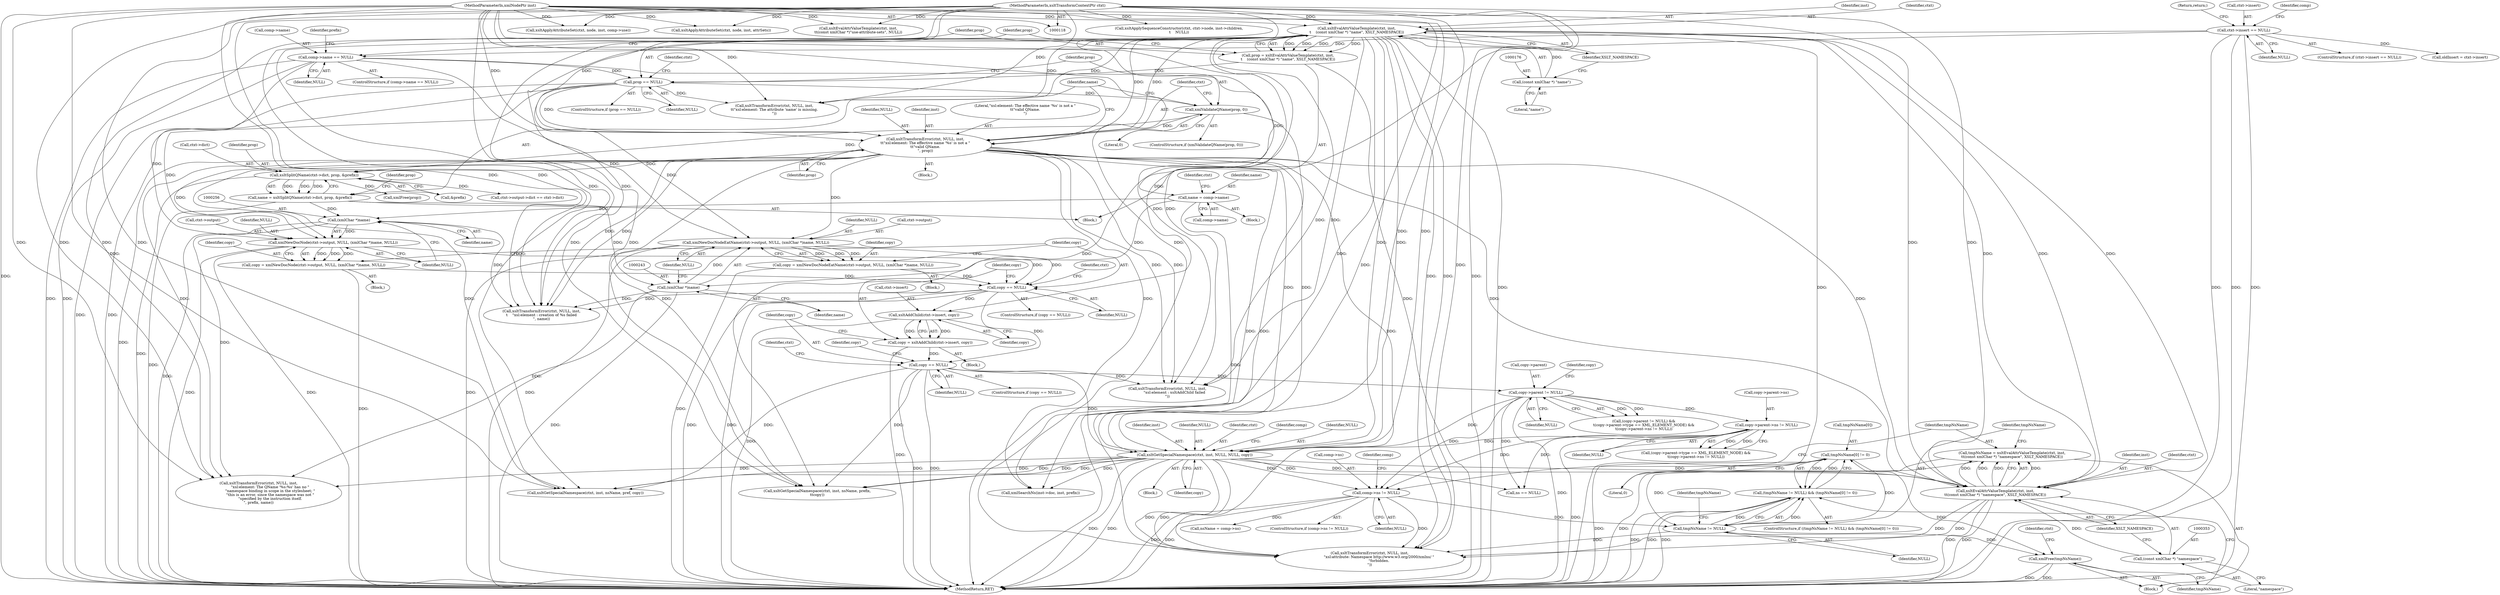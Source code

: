 digraph "0_Chrome_96dbafe288dbe2f0cc45fa3c39daf6d0c37acbab_39@pointer" {
"1000361" [label="(Call,tmpNsName[0] != 0)"];
"1000358" [label="(Call,tmpNsName != NULL)"];
"1000347" [label="(Call,tmpNsName = xsltEvalAttrValueTemplate(ctxt, inst,\n\t\t(const xmlChar *) \"namespace\", XSLT_NAMESPACE))"];
"1000349" [label="(Call,xsltEvalAttrValueTemplate(ctxt, inst,\n\t\t(const xmlChar *) \"namespace\", XSLT_NAMESPACE))"];
"1000172" [label="(Call,xsltEvalAttrValueTemplate(ctxt, inst,\n\t    (const xmlChar *) \"name\", XSLT_NAMESPACE))"];
"1000119" [label="(MethodParameterIn,xsltTransformContextPtr ctxt)"];
"1000121" [label="(MethodParameterIn,xmlNodePtr inst)"];
"1000175" [label="(Call,(const xmlChar *) \"name\")"];
"1000195" [label="(Call,xsltTransformError(ctxt, NULL, inst,\n\t\t\"xsl:element: The effective name '%s' is not a \"\n\t\t\"valid QName.\n\", prop))"];
"1000180" [label="(Call,prop == NULL)"];
"1000170" [label="(Call,prop = xsltEvalAttrValueTemplate(ctxt, inst,\n\t    (const xmlChar *) \"name\", XSLT_NAMESPACE))"];
"1000164" [label="(Call,comp->name == NULL)"];
"1000146" [label="(Call,ctxt->insert == NULL)"];
"1000191" [label="(Call,xmlValidateQName(prop, 0))"];
"1000313" [label="(Call,xsltGetSpecialNamespace(ctxt, inst, NULL, NULL, copy))"];
"1000292" [label="(Call,copy->parent != NULL)"];
"1000279" [label="(Call,copy == NULL)"];
"1000271" [label="(Call,copy = xsltAddChild(ctxt->insert, copy))"];
"1000273" [label="(Call,xsltAddChild(ctxt->insert, copy))"];
"1000260" [label="(Call,copy == NULL)"];
"1000235" [label="(Call,copy = xmlNewDocNodeEatName(ctxt->output, NULL, (xmlChar *)name, NULL))"];
"1000237" [label="(Call,xmlNewDocNodeEatName(ctxt->output, NULL, (xmlChar *)name, NULL))"];
"1000242" [label="(Call,(xmlChar *)name)"];
"1000219" [label="(Call,name = comp->name)"];
"1000201" [label="(Call,name = xsltSplitQName(ctxt->dict, prop, &prefix))"];
"1000203" [label="(Call,xsltSplitQName(ctxt->dict, prop, &prefix))"];
"1000248" [label="(Call,copy = xmlNewDocNode(ctxt->output, NULL, (xmlChar *)name, NULL))"];
"1000250" [label="(Call,xmlNewDocNode(ctxt->output, NULL, (xmlChar *)name, NULL))"];
"1000255" [label="(Call,(xmlChar *)name)"];
"1000305" [label="(Call,copy->parent->ns != NULL)"];
"1000352" [label="(Call,(const xmlChar *) \"namespace\")"];
"1000325" [label="(Call,comp->ns != NULL)"];
"1000357" [label="(Call,(tmpNsName != NULL) && (tmpNsName[0] != 0))"];
"1000366" [label="(Call,xmlFree(tmpNsName))"];
"1000345" [label="(Block,)"];
"1000195" [label="(Call,xsltTransformError(ctxt, NULL, inst,\n\t\t\"xsl:element: The effective name '%s' is not a \"\n\t\t\"valid QName.\n\", prop))"];
"1000204" [label="(Call,ctxt->dict)"];
"1000225" [label="(Call,ctxt->output->dict == ctxt->dict)"];
"1000172" [label="(Call,xsltEvalAttrValueTemplate(ctxt, inst,\n\t    (const xmlChar *) \"name\", XSLT_NAMESPACE))"];
"1000430" [label="(Call,xsltGetSpecialNamespace(ctxt, inst, nsName, pref, copy))"];
"1000281" [label="(Identifier,NULL)"];
"1000178" [label="(Identifier,XSLT_NAMESPACE)"];
"1000234" [label="(Block,)"];
"1000180" [label="(Call,prop == NULL)"];
"1000251" [label="(Call,ctxt->output)"];
"1000196" [label="(Identifier,ctxt)"];
"1000248" [label="(Call,copy = xmlNewDocNode(ctxt->output, NULL, (xmlChar *)name, NULL))"];
"1000314" [label="(Identifier,ctxt)"];
"1000351" [label="(Identifier,inst)"];
"1000219" [label="(Call,name = comp->name)"];
"1000175" [label="(Call,(const xmlChar *) \"name\")"];
"1000194" [label="(Block,)"];
"1000198" [label="(Identifier,inst)"];
"1000215" [label="(Identifier,prefix)"];
"1000271" [label="(Call,copy = xsltAddChild(ctxt->insert, copy))"];
"1000242" [label="(Call,(xmlChar *)name)"];
"1000407" [label="(Call,xsltTransformError(ctxt, NULL, inst,\n                    \"xsl:element: The QName '%s:%s' has no \"\n                    \"namespace binding in scope in the stylesheet; \"\n                    \"this is an error, since the namespace was not \"\n                    \"specified by the instruction itself.\n\", prefix, name))"];
"1000260" [label="(Call,copy == NULL)"];
"1000482" [label="(Call,xsltEvalAttrValueTemplate(ctxt, inst,\n\t\t(const xmlChar *)\"use-attribute-sets\", NULL))"];
"1000150" [label="(Identifier,NULL)"];
"1000280" [label="(Identifier,copy)"];
"1000355" [label="(Identifier,XSLT_NAMESPACE)"];
"1000181" [label="(Identifier,prop)"];
"1000311" [label="(Identifier,NULL)"];
"1000321" [label="(Identifier,comp)"];
"1000262" [label="(Identifier,NULL)"];
"1000182" [label="(Identifier,NULL)"];
"1000361" [label="(Call,tmpNsName[0] != 0)"];
"1000316" [label="(Identifier,NULL)"];
"1000367" [label="(Identifier,tmpNsName)"];
"1000165" [label="(Call,comp->name)"];
"1000207" [label="(Identifier,prop)"];
"1000362" [label="(Call,tmpNsName[0])"];
"1000279" [label="(Call,copy == NULL)"];
"1000247" [label="(Block,)"];
"1000121" [label="(MethodParameterIn,xmlNodePtr inst)"];
"1000193" [label="(Literal,0)"];
"1000151" [label="(Return,return;)"];
"1000313" [label="(Call,xsltGetSpecialNamespace(ctxt, inst, NULL, NULL, copy))"];
"1000467" [label="(Call,xsltApplyAttributeSet(ctxt, node, inst, comp->use))"];
"1000360" [label="(Identifier,NULL)"];
"1000147" [label="(Call,ctxt->insert)"];
"1000326" [label="(Call,comp->ns)"];
"1000145" [label="(ControlStructure,if (ctxt->insert == NULL))"];
"1000177" [label="(Literal,\"name\")"];
"1000359" [label="(Identifier,tmpNsName)"];
"1000146" [label="(Call,ctxt->insert == NULL)"];
"1000168" [label="(Identifier,NULL)"];
"1000357" [label="(Call,(tmpNsName != NULL) && (tmpNsName[0] != 0))"];
"1000220" [label="(Identifier,name)"];
"1000356" [label="(ControlStructure,if ((tmpNsName != NULL) && (tmpNsName[0] != 0)))"];
"1000273" [label="(Call,xsltAddChild(ctxt->insert, copy))"];
"1000312" [label="(Block,)"];
"1000315" [label="(Identifier,inst)"];
"1000370" [label="(Identifier,ctxt)"];
"1000163" [label="(ControlStructure,if (comp->name == NULL))"];
"1000155" [label="(Identifier,comp)"];
"1000203" [label="(Call,xsltSplitQName(ctxt->dict, prop, &prefix))"];
"1000250" [label="(Call,xmlNewDocNode(ctxt->output, NULL, (xmlChar *)name, NULL))"];
"1000350" [label="(Identifier,ctxt)"];
"1000297" [label="(Call,(copy->parent->type == XML_ELEMENT_NODE) &&\n\t(copy->parent->ns != NULL))"];
"1000191" [label="(Call,xmlValidateQName(prop, 0))"];
"1000192" [label="(Identifier,prop)"];
"1000278" [label="(ControlStructure,if (copy == NULL))"];
"1000318" [label="(Identifier,copy)"];
"1000236" [label="(Identifier,copy)"];
"1000228" [label="(Identifier,ctxt)"];
"1000277" [label="(Identifier,copy)"];
"1000294" [label="(Identifier,copy)"];
"1000158" [label="(Call,oldInsert = ctxt->insert)"];
"1000305" [label="(Call,copy->parent->ns != NULL)"];
"1000363" [label="(Identifier,tmpNsName)"];
"1000292" [label="(Call,copy->parent != NULL)"];
"1000335" [label="(Identifier,comp)"];
"1000274" [label="(Call,ctxt->insert)"];
"1000358" [label="(Call,tmpNsName != NULL)"];
"1000164" [label="(Call,comp->name == NULL)"];
"1000221" [label="(Call,comp->name)"];
"1000365" [label="(Literal,0)"];
"1000494" [label="(Call,xsltApplyAttributeSet(ctxt, node, inst, attrSets))"];
"1000245" [label="(Identifier,NULL)"];
"1000171" [label="(Identifier,prop)"];
"1000324" [label="(ControlStructure,if (comp->ns != NULL))"];
"1000235" [label="(Call,copy = xmlNewDocNodeEatName(ctxt->output, NULL, (xmlChar *)name, NULL))"];
"1000325" [label="(Call,comp->ns != NULL)"];
"1000507" [label="(Call,xsltApplySequenceConstructor(ctxt, ctxt->node, inst->children,\n\t    NULL))"];
"1000238" [label="(Call,ctxt->output)"];
"1000200" [label="(Identifier,prop)"];
"1000261" [label="(Identifier,copy)"];
"1000197" [label="(Identifier,NULL)"];
"1000369" [label="(Call,xsltTransformError(ctxt, NULL, inst,\n                \"xsl:attribute: Namespace http://www.w3.org/2000/xmlns/ \"\n                \"forbidden.\n\"))"];
"1000249" [label="(Identifier,copy)"];
"1000119" [label="(MethodParameterIn,xsltTransformContextPtr ctxt)"];
"1000184" [label="(Call,xsltTransformError(ctxt, NULL, inst,\n\t\t\"xsl:element: The attribute 'name' is missing.\n\"))"];
"1000264" [label="(Call,xsltTransformError(ctxt, NULL, inst,\n\t    \"xsl:element : creation of %s failed\n\", name))"];
"1000244" [label="(Identifier,name)"];
"1000398" [label="(Call,ns == NULL)"];
"1000348" [label="(Identifier,tmpNsName)"];
"1000272" [label="(Identifier,copy)"];
"1000523" [label="(MethodReturn,RET)"];
"1000339" [label="(Call,nsName = comp->ns)"];
"1000170" [label="(Call,prop = xsltEvalAttrValueTemplate(ctxt, inst,\n\t    (const xmlChar *) \"name\", XSLT_NAMESPACE))"];
"1000293" [label="(Call,copy->parent)"];
"1000190" [label="(ControlStructure,if (xmlValidateQName(prop, 0)))"];
"1000258" [label="(Identifier,NULL)"];
"1000283" [label="(Call,xsltTransformError(ctxt, NULL, inst,\n            \"xsl:element : xsltAddChild failed\n\"))"];
"1000306" [label="(Call,copy->parent->ns)"];
"1000444" [label="(Call,xsltGetSpecialNamespace(ctxt, inst, nsName, prefix,\n\t\tcopy))"];
"1000301" [label="(Identifier,copy)"];
"1000241" [label="(Identifier,NULL)"];
"1000208" [label="(Call,&prefix)"];
"1000349" [label="(Call,xsltEvalAttrValueTemplate(ctxt, inst,\n\t\t(const xmlChar *) \"namespace\", XSLT_NAMESPACE))"];
"1000185" [label="(Identifier,ctxt)"];
"1000354" [label="(Literal,\"namespace\")"];
"1000211" [label="(Identifier,prop)"];
"1000179" [label="(ControlStructure,if (prop == NULL))"];
"1000329" [label="(Identifier,NULL)"];
"1000296" [label="(Identifier,NULL)"];
"1000317" [label="(Identifier,NULL)"];
"1000255" [label="(Call,(xmlChar *)name)"];
"1000352" [label="(Call,(const xmlChar *) \"namespace\")"];
"1000201" [label="(Call,name = xsltSplitQName(ctxt->dict, prop, &prefix))"];
"1000291" [label="(Call,(copy->parent != NULL) &&\n\t(copy->parent->type == XML_ELEMENT_NODE) &&\n\t(copy->parent->ns != NULL))"];
"1000265" [label="(Identifier,ctxt)"];
"1000202" [label="(Identifier,name)"];
"1000169" [label="(Block,)"];
"1000259" [label="(ControlStructure,if (copy == NULL))"];
"1000199" [label="(Literal,\"xsl:element: The effective name '%s' is not a \"\n\t\t\"valid QName.\n\")"];
"1000284" [label="(Identifier,ctxt)"];
"1000391" [label="(Call,xmlSearchNs(inst->doc, inst, prefix))"];
"1000174" [label="(Identifier,inst)"];
"1000210" [label="(Call,xmlFree(prop))"];
"1000237" [label="(Call,xmlNewDocNodeEatName(ctxt->output, NULL, (xmlChar *)name, NULL))"];
"1000213" [label="(Block,)"];
"1000347" [label="(Call,tmpNsName = xsltEvalAttrValueTemplate(ctxt, inst,\n\t\t(const xmlChar *) \"namespace\", XSLT_NAMESPACE))"];
"1000123" [label="(Block,)"];
"1000366" [label="(Call,xmlFree(tmpNsName))"];
"1000254" [label="(Identifier,NULL)"];
"1000257" [label="(Identifier,name)"];
"1000173" [label="(Identifier,ctxt)"];
"1000361" -> "1000357"  [label="AST: "];
"1000361" -> "1000365"  [label="CFG: "];
"1000362" -> "1000361"  [label="AST: "];
"1000365" -> "1000361"  [label="AST: "];
"1000357" -> "1000361"  [label="CFG: "];
"1000361" -> "1000523"  [label="DDG: "];
"1000361" -> "1000357"  [label="DDG: "];
"1000361" -> "1000357"  [label="DDG: "];
"1000358" -> "1000361"  [label="DDG: "];
"1000361" -> "1000366"  [label="DDG: "];
"1000358" -> "1000357"  [label="AST: "];
"1000358" -> "1000360"  [label="CFG: "];
"1000359" -> "1000358"  [label="AST: "];
"1000360" -> "1000358"  [label="AST: "];
"1000363" -> "1000358"  [label="CFG: "];
"1000357" -> "1000358"  [label="CFG: "];
"1000358" -> "1000357"  [label="DDG: "];
"1000358" -> "1000357"  [label="DDG: "];
"1000347" -> "1000358"  [label="DDG: "];
"1000325" -> "1000358"  [label="DDG: "];
"1000358" -> "1000366"  [label="DDG: "];
"1000358" -> "1000369"  [label="DDG: "];
"1000347" -> "1000345"  [label="AST: "];
"1000347" -> "1000349"  [label="CFG: "];
"1000348" -> "1000347"  [label="AST: "];
"1000349" -> "1000347"  [label="AST: "];
"1000359" -> "1000347"  [label="CFG: "];
"1000347" -> "1000523"  [label="DDG: "];
"1000349" -> "1000347"  [label="DDG: "];
"1000349" -> "1000347"  [label="DDG: "];
"1000349" -> "1000347"  [label="DDG: "];
"1000349" -> "1000347"  [label="DDG: "];
"1000349" -> "1000355"  [label="CFG: "];
"1000350" -> "1000349"  [label="AST: "];
"1000351" -> "1000349"  [label="AST: "];
"1000352" -> "1000349"  [label="AST: "];
"1000355" -> "1000349"  [label="AST: "];
"1000349" -> "1000523"  [label="DDG: "];
"1000349" -> "1000523"  [label="DDG: "];
"1000172" -> "1000349"  [label="DDG: "];
"1000172" -> "1000349"  [label="DDG: "];
"1000172" -> "1000349"  [label="DDG: "];
"1000195" -> "1000349"  [label="DDG: "];
"1000195" -> "1000349"  [label="DDG: "];
"1000313" -> "1000349"  [label="DDG: "];
"1000313" -> "1000349"  [label="DDG: "];
"1000119" -> "1000349"  [label="DDG: "];
"1000121" -> "1000349"  [label="DDG: "];
"1000352" -> "1000349"  [label="DDG: "];
"1000349" -> "1000369"  [label="DDG: "];
"1000349" -> "1000369"  [label="DDG: "];
"1000172" -> "1000170"  [label="AST: "];
"1000172" -> "1000178"  [label="CFG: "];
"1000173" -> "1000172"  [label="AST: "];
"1000174" -> "1000172"  [label="AST: "];
"1000175" -> "1000172"  [label="AST: "];
"1000178" -> "1000172"  [label="AST: "];
"1000170" -> "1000172"  [label="CFG: "];
"1000172" -> "1000523"  [label="DDG: "];
"1000172" -> "1000523"  [label="DDG: "];
"1000172" -> "1000170"  [label="DDG: "];
"1000172" -> "1000170"  [label="DDG: "];
"1000172" -> "1000170"  [label="DDG: "];
"1000172" -> "1000170"  [label="DDG: "];
"1000119" -> "1000172"  [label="DDG: "];
"1000121" -> "1000172"  [label="DDG: "];
"1000175" -> "1000172"  [label="DDG: "];
"1000172" -> "1000184"  [label="DDG: "];
"1000172" -> "1000184"  [label="DDG: "];
"1000172" -> "1000195"  [label="DDG: "];
"1000172" -> "1000195"  [label="DDG: "];
"1000172" -> "1000264"  [label="DDG: "];
"1000172" -> "1000264"  [label="DDG: "];
"1000172" -> "1000283"  [label="DDG: "];
"1000172" -> "1000283"  [label="DDG: "];
"1000172" -> "1000313"  [label="DDG: "];
"1000172" -> "1000313"  [label="DDG: "];
"1000172" -> "1000369"  [label="DDG: "];
"1000172" -> "1000369"  [label="DDG: "];
"1000172" -> "1000391"  [label="DDG: "];
"1000172" -> "1000407"  [label="DDG: "];
"1000172" -> "1000430"  [label="DDG: "];
"1000172" -> "1000444"  [label="DDG: "];
"1000119" -> "1000118"  [label="AST: "];
"1000119" -> "1000523"  [label="DDG: "];
"1000119" -> "1000184"  [label="DDG: "];
"1000119" -> "1000195"  [label="DDG: "];
"1000119" -> "1000264"  [label="DDG: "];
"1000119" -> "1000283"  [label="DDG: "];
"1000119" -> "1000313"  [label="DDG: "];
"1000119" -> "1000369"  [label="DDG: "];
"1000119" -> "1000407"  [label="DDG: "];
"1000119" -> "1000430"  [label="DDG: "];
"1000119" -> "1000444"  [label="DDG: "];
"1000119" -> "1000467"  [label="DDG: "];
"1000119" -> "1000482"  [label="DDG: "];
"1000119" -> "1000494"  [label="DDG: "];
"1000119" -> "1000507"  [label="DDG: "];
"1000121" -> "1000118"  [label="AST: "];
"1000121" -> "1000523"  [label="DDG: "];
"1000121" -> "1000184"  [label="DDG: "];
"1000121" -> "1000195"  [label="DDG: "];
"1000121" -> "1000264"  [label="DDG: "];
"1000121" -> "1000283"  [label="DDG: "];
"1000121" -> "1000313"  [label="DDG: "];
"1000121" -> "1000369"  [label="DDG: "];
"1000121" -> "1000391"  [label="DDG: "];
"1000121" -> "1000407"  [label="DDG: "];
"1000121" -> "1000430"  [label="DDG: "];
"1000121" -> "1000444"  [label="DDG: "];
"1000121" -> "1000467"  [label="DDG: "];
"1000121" -> "1000482"  [label="DDG: "];
"1000121" -> "1000494"  [label="DDG: "];
"1000175" -> "1000177"  [label="CFG: "];
"1000176" -> "1000175"  [label="AST: "];
"1000177" -> "1000175"  [label="AST: "];
"1000178" -> "1000175"  [label="CFG: "];
"1000195" -> "1000194"  [label="AST: "];
"1000195" -> "1000200"  [label="CFG: "];
"1000196" -> "1000195"  [label="AST: "];
"1000197" -> "1000195"  [label="AST: "];
"1000198" -> "1000195"  [label="AST: "];
"1000199" -> "1000195"  [label="AST: "];
"1000200" -> "1000195"  [label="AST: "];
"1000202" -> "1000195"  [label="CFG: "];
"1000195" -> "1000523"  [label="DDG: "];
"1000180" -> "1000195"  [label="DDG: "];
"1000191" -> "1000195"  [label="DDG: "];
"1000195" -> "1000203"  [label="DDG: "];
"1000195" -> "1000237"  [label="DDG: "];
"1000195" -> "1000250"  [label="DDG: "];
"1000195" -> "1000264"  [label="DDG: "];
"1000195" -> "1000264"  [label="DDG: "];
"1000195" -> "1000283"  [label="DDG: "];
"1000195" -> "1000283"  [label="DDG: "];
"1000195" -> "1000313"  [label="DDG: "];
"1000195" -> "1000313"  [label="DDG: "];
"1000195" -> "1000369"  [label="DDG: "];
"1000195" -> "1000369"  [label="DDG: "];
"1000195" -> "1000391"  [label="DDG: "];
"1000195" -> "1000407"  [label="DDG: "];
"1000195" -> "1000430"  [label="DDG: "];
"1000195" -> "1000444"  [label="DDG: "];
"1000180" -> "1000179"  [label="AST: "];
"1000180" -> "1000182"  [label="CFG: "];
"1000181" -> "1000180"  [label="AST: "];
"1000182" -> "1000180"  [label="AST: "];
"1000185" -> "1000180"  [label="CFG: "];
"1000192" -> "1000180"  [label="CFG: "];
"1000180" -> "1000523"  [label="DDG: "];
"1000180" -> "1000523"  [label="DDG: "];
"1000170" -> "1000180"  [label="DDG: "];
"1000164" -> "1000180"  [label="DDG: "];
"1000180" -> "1000184"  [label="DDG: "];
"1000180" -> "1000191"  [label="DDG: "];
"1000180" -> "1000237"  [label="DDG: "];
"1000180" -> "1000250"  [label="DDG: "];
"1000170" -> "1000169"  [label="AST: "];
"1000171" -> "1000170"  [label="AST: "];
"1000181" -> "1000170"  [label="CFG: "];
"1000170" -> "1000523"  [label="DDG: "];
"1000164" -> "1000163"  [label="AST: "];
"1000164" -> "1000168"  [label="CFG: "];
"1000165" -> "1000164"  [label="AST: "];
"1000168" -> "1000164"  [label="AST: "];
"1000171" -> "1000164"  [label="CFG: "];
"1000215" -> "1000164"  [label="CFG: "];
"1000164" -> "1000523"  [label="DDG: "];
"1000164" -> "1000523"  [label="DDG: "];
"1000146" -> "1000164"  [label="DDG: "];
"1000164" -> "1000219"  [label="DDG: "];
"1000164" -> "1000237"  [label="DDG: "];
"1000164" -> "1000250"  [label="DDG: "];
"1000146" -> "1000145"  [label="AST: "];
"1000146" -> "1000150"  [label="CFG: "];
"1000147" -> "1000146"  [label="AST: "];
"1000150" -> "1000146"  [label="AST: "];
"1000151" -> "1000146"  [label="CFG: "];
"1000155" -> "1000146"  [label="CFG: "];
"1000146" -> "1000523"  [label="DDG: "];
"1000146" -> "1000523"  [label="DDG: "];
"1000146" -> "1000523"  [label="DDG: "];
"1000146" -> "1000158"  [label="DDG: "];
"1000146" -> "1000273"  [label="DDG: "];
"1000191" -> "1000190"  [label="AST: "];
"1000191" -> "1000193"  [label="CFG: "];
"1000192" -> "1000191"  [label="AST: "];
"1000193" -> "1000191"  [label="AST: "];
"1000196" -> "1000191"  [label="CFG: "];
"1000202" -> "1000191"  [label="CFG: "];
"1000191" -> "1000523"  [label="DDG: "];
"1000191" -> "1000203"  [label="DDG: "];
"1000313" -> "1000312"  [label="AST: "];
"1000313" -> "1000318"  [label="CFG: "];
"1000314" -> "1000313"  [label="AST: "];
"1000315" -> "1000313"  [label="AST: "];
"1000316" -> "1000313"  [label="AST: "];
"1000317" -> "1000313"  [label="AST: "];
"1000318" -> "1000313"  [label="AST: "];
"1000321" -> "1000313"  [label="CFG: "];
"1000313" -> "1000523"  [label="DDG: "];
"1000313" -> "1000523"  [label="DDG: "];
"1000292" -> "1000313"  [label="DDG: "];
"1000305" -> "1000313"  [label="DDG: "];
"1000279" -> "1000313"  [label="DDG: "];
"1000313" -> "1000325"  [label="DDG: "];
"1000313" -> "1000369"  [label="DDG: "];
"1000313" -> "1000369"  [label="DDG: "];
"1000313" -> "1000391"  [label="DDG: "];
"1000313" -> "1000398"  [label="DDG: "];
"1000313" -> "1000407"  [label="DDG: "];
"1000313" -> "1000430"  [label="DDG: "];
"1000313" -> "1000430"  [label="DDG: "];
"1000313" -> "1000444"  [label="DDG: "];
"1000313" -> "1000444"  [label="DDG: "];
"1000292" -> "1000291"  [label="AST: "];
"1000292" -> "1000296"  [label="CFG: "];
"1000293" -> "1000292"  [label="AST: "];
"1000296" -> "1000292"  [label="AST: "];
"1000301" -> "1000292"  [label="CFG: "];
"1000291" -> "1000292"  [label="CFG: "];
"1000292" -> "1000523"  [label="DDG: "];
"1000292" -> "1000291"  [label="DDG: "];
"1000292" -> "1000291"  [label="DDG: "];
"1000279" -> "1000292"  [label="DDG: "];
"1000292" -> "1000305"  [label="DDG: "];
"1000292" -> "1000325"  [label="DDG: "];
"1000292" -> "1000398"  [label="DDG: "];
"1000279" -> "1000278"  [label="AST: "];
"1000279" -> "1000281"  [label="CFG: "];
"1000280" -> "1000279"  [label="AST: "];
"1000281" -> "1000279"  [label="AST: "];
"1000284" -> "1000279"  [label="CFG: "];
"1000294" -> "1000279"  [label="CFG: "];
"1000279" -> "1000523"  [label="DDG: "];
"1000279" -> "1000523"  [label="DDG: "];
"1000271" -> "1000279"  [label="DDG: "];
"1000260" -> "1000279"  [label="DDG: "];
"1000279" -> "1000283"  [label="DDG: "];
"1000279" -> "1000430"  [label="DDG: "];
"1000279" -> "1000444"  [label="DDG: "];
"1000271" -> "1000123"  [label="AST: "];
"1000271" -> "1000273"  [label="CFG: "];
"1000272" -> "1000271"  [label="AST: "];
"1000273" -> "1000271"  [label="AST: "];
"1000280" -> "1000271"  [label="CFG: "];
"1000271" -> "1000523"  [label="DDG: "];
"1000273" -> "1000271"  [label="DDG: "];
"1000273" -> "1000271"  [label="DDG: "];
"1000273" -> "1000277"  [label="CFG: "];
"1000274" -> "1000273"  [label="AST: "];
"1000277" -> "1000273"  [label="AST: "];
"1000273" -> "1000523"  [label="DDG: "];
"1000260" -> "1000273"  [label="DDG: "];
"1000260" -> "1000259"  [label="AST: "];
"1000260" -> "1000262"  [label="CFG: "];
"1000261" -> "1000260"  [label="AST: "];
"1000262" -> "1000260"  [label="AST: "];
"1000265" -> "1000260"  [label="CFG: "];
"1000272" -> "1000260"  [label="CFG: "];
"1000260" -> "1000523"  [label="DDG: "];
"1000260" -> "1000523"  [label="DDG: "];
"1000235" -> "1000260"  [label="DDG: "];
"1000248" -> "1000260"  [label="DDG: "];
"1000250" -> "1000260"  [label="DDG: "];
"1000237" -> "1000260"  [label="DDG: "];
"1000260" -> "1000264"  [label="DDG: "];
"1000235" -> "1000234"  [label="AST: "];
"1000235" -> "1000237"  [label="CFG: "];
"1000236" -> "1000235"  [label="AST: "];
"1000237" -> "1000235"  [label="AST: "];
"1000261" -> "1000235"  [label="CFG: "];
"1000235" -> "1000523"  [label="DDG: "];
"1000237" -> "1000235"  [label="DDG: "];
"1000237" -> "1000235"  [label="DDG: "];
"1000237" -> "1000235"  [label="DDG: "];
"1000237" -> "1000245"  [label="CFG: "];
"1000238" -> "1000237"  [label="AST: "];
"1000241" -> "1000237"  [label="AST: "];
"1000242" -> "1000237"  [label="AST: "];
"1000245" -> "1000237"  [label="AST: "];
"1000237" -> "1000523"  [label="DDG: "];
"1000237" -> "1000523"  [label="DDG: "];
"1000242" -> "1000237"  [label="DDG: "];
"1000242" -> "1000244"  [label="CFG: "];
"1000243" -> "1000242"  [label="AST: "];
"1000244" -> "1000242"  [label="AST: "];
"1000245" -> "1000242"  [label="CFG: "];
"1000242" -> "1000523"  [label="DDG: "];
"1000219" -> "1000242"  [label="DDG: "];
"1000201" -> "1000242"  [label="DDG: "];
"1000242" -> "1000264"  [label="DDG: "];
"1000242" -> "1000407"  [label="DDG: "];
"1000219" -> "1000213"  [label="AST: "];
"1000219" -> "1000221"  [label="CFG: "];
"1000220" -> "1000219"  [label="AST: "];
"1000221" -> "1000219"  [label="AST: "];
"1000228" -> "1000219"  [label="CFG: "];
"1000219" -> "1000523"  [label="DDG: "];
"1000219" -> "1000255"  [label="DDG: "];
"1000201" -> "1000169"  [label="AST: "];
"1000201" -> "1000203"  [label="CFG: "];
"1000202" -> "1000201"  [label="AST: "];
"1000203" -> "1000201"  [label="AST: "];
"1000211" -> "1000201"  [label="CFG: "];
"1000201" -> "1000523"  [label="DDG: "];
"1000203" -> "1000201"  [label="DDG: "];
"1000203" -> "1000201"  [label="DDG: "];
"1000203" -> "1000201"  [label="DDG: "];
"1000201" -> "1000255"  [label="DDG: "];
"1000203" -> "1000208"  [label="CFG: "];
"1000204" -> "1000203"  [label="AST: "];
"1000207" -> "1000203"  [label="AST: "];
"1000208" -> "1000203"  [label="AST: "];
"1000203" -> "1000523"  [label="DDG: "];
"1000203" -> "1000210"  [label="DDG: "];
"1000203" -> "1000225"  [label="DDG: "];
"1000248" -> "1000247"  [label="AST: "];
"1000248" -> "1000250"  [label="CFG: "];
"1000249" -> "1000248"  [label="AST: "];
"1000250" -> "1000248"  [label="AST: "];
"1000261" -> "1000248"  [label="CFG: "];
"1000248" -> "1000523"  [label="DDG: "];
"1000250" -> "1000248"  [label="DDG: "];
"1000250" -> "1000248"  [label="DDG: "];
"1000250" -> "1000248"  [label="DDG: "];
"1000250" -> "1000258"  [label="CFG: "];
"1000251" -> "1000250"  [label="AST: "];
"1000254" -> "1000250"  [label="AST: "];
"1000255" -> "1000250"  [label="AST: "];
"1000258" -> "1000250"  [label="AST: "];
"1000250" -> "1000523"  [label="DDG: "];
"1000250" -> "1000523"  [label="DDG: "];
"1000255" -> "1000250"  [label="DDG: "];
"1000255" -> "1000257"  [label="CFG: "];
"1000256" -> "1000255"  [label="AST: "];
"1000257" -> "1000255"  [label="AST: "];
"1000258" -> "1000255"  [label="CFG: "];
"1000255" -> "1000523"  [label="DDG: "];
"1000255" -> "1000264"  [label="DDG: "];
"1000255" -> "1000407"  [label="DDG: "];
"1000305" -> "1000297"  [label="AST: "];
"1000305" -> "1000311"  [label="CFG: "];
"1000306" -> "1000305"  [label="AST: "];
"1000311" -> "1000305"  [label="AST: "];
"1000297" -> "1000305"  [label="CFG: "];
"1000305" -> "1000523"  [label="DDG: "];
"1000305" -> "1000297"  [label="DDG: "];
"1000305" -> "1000297"  [label="DDG: "];
"1000305" -> "1000325"  [label="DDG: "];
"1000305" -> "1000398"  [label="DDG: "];
"1000352" -> "1000354"  [label="CFG: "];
"1000353" -> "1000352"  [label="AST: "];
"1000354" -> "1000352"  [label="AST: "];
"1000355" -> "1000352"  [label="CFG: "];
"1000325" -> "1000324"  [label="AST: "];
"1000325" -> "1000329"  [label="CFG: "];
"1000326" -> "1000325"  [label="AST: "];
"1000329" -> "1000325"  [label="AST: "];
"1000335" -> "1000325"  [label="CFG: "];
"1000348" -> "1000325"  [label="CFG: "];
"1000325" -> "1000523"  [label="DDG: "];
"1000325" -> "1000523"  [label="DDG: "];
"1000325" -> "1000339"  [label="DDG: "];
"1000325" -> "1000369"  [label="DDG: "];
"1000357" -> "1000356"  [label="AST: "];
"1000367" -> "1000357"  [label="CFG: "];
"1000357" -> "1000523"  [label="DDG: "];
"1000357" -> "1000523"  [label="DDG: "];
"1000357" -> "1000523"  [label="DDG: "];
"1000366" -> "1000345"  [label="AST: "];
"1000366" -> "1000367"  [label="CFG: "];
"1000367" -> "1000366"  [label="AST: "];
"1000370" -> "1000366"  [label="CFG: "];
"1000366" -> "1000523"  [label="DDG: "];
"1000366" -> "1000523"  [label="DDG: "];
}
